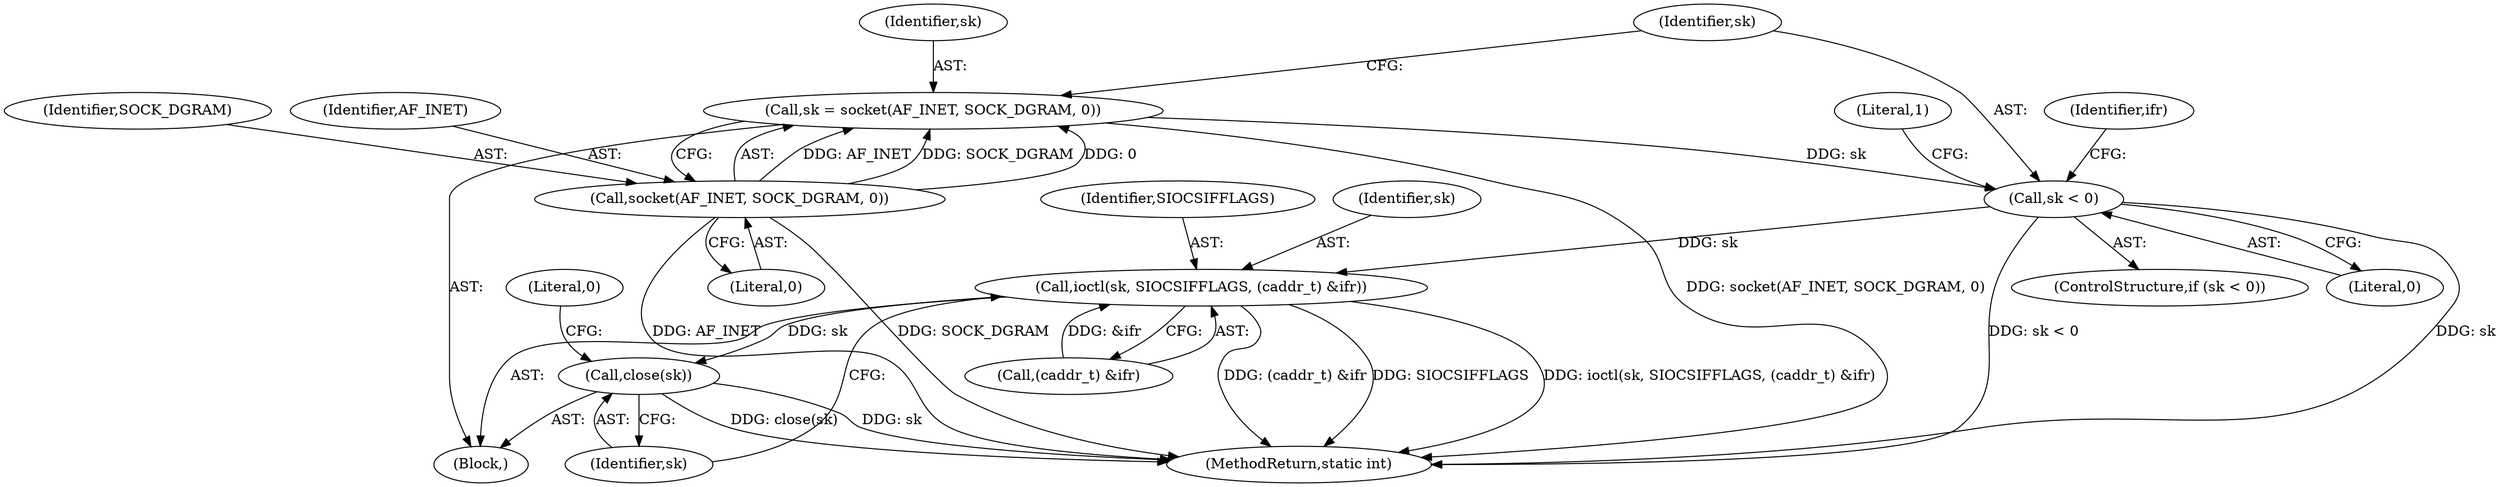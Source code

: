 digraph "0_Android_472271b153c5dc53c28beac55480a8d8434b2d5c_25@API" {
"1000105" [label="(Call,sk = socket(AF_INET, SOCK_DGRAM, 0))"];
"1000107" [label="(Call,socket(AF_INET, SOCK_DGRAM, 0))"];
"1000112" [label="(Call,sk < 0)"];
"1000137" [label="(Call,ioctl(sk, SIOCSIFFLAGS, (caddr_t) &ifr))"];
"1000144" [label="(Call,close(sk))"];
"1000109" [label="(Identifier,SOCK_DGRAM)"];
"1000112" [label="(Call,sk < 0)"];
"1000117" [label="(Literal,1)"];
"1000111" [label="(ControlStructure,if (sk < 0))"];
"1000138" [label="(Identifier,sk)"];
"1000139" [label="(Identifier,SIOCSIFFLAGS)"];
"1000110" [label="(Literal,0)"];
"1000105" [label="(Call,sk = socket(AF_INET, SOCK_DGRAM, 0))"];
"1000144" [label="(Call,close(sk))"];
"1000137" [label="(Call,ioctl(sk, SIOCSIFFLAGS, (caddr_t) &ifr))"];
"1000106" [label="(Identifier,sk)"];
"1000113" [label="(Identifier,sk)"];
"1000140" [label="(Call,(caddr_t) &ifr)"];
"1000102" [label="(Block,)"];
"1000147" [label="(Literal,0)"];
"1000114" [label="(Literal,0)"];
"1000148" [label="(MethodReturn,static int)"];
"1000107" [label="(Call,socket(AF_INET, SOCK_DGRAM, 0))"];
"1000120" [label="(Identifier,ifr)"];
"1000145" [label="(Identifier,sk)"];
"1000108" [label="(Identifier,AF_INET)"];
"1000105" -> "1000102"  [label="AST: "];
"1000105" -> "1000107"  [label="CFG: "];
"1000106" -> "1000105"  [label="AST: "];
"1000107" -> "1000105"  [label="AST: "];
"1000113" -> "1000105"  [label="CFG: "];
"1000105" -> "1000148"  [label="DDG: socket(AF_INET, SOCK_DGRAM, 0)"];
"1000107" -> "1000105"  [label="DDG: AF_INET"];
"1000107" -> "1000105"  [label="DDG: SOCK_DGRAM"];
"1000107" -> "1000105"  [label="DDG: 0"];
"1000105" -> "1000112"  [label="DDG: sk"];
"1000107" -> "1000110"  [label="CFG: "];
"1000108" -> "1000107"  [label="AST: "];
"1000109" -> "1000107"  [label="AST: "];
"1000110" -> "1000107"  [label="AST: "];
"1000107" -> "1000148"  [label="DDG: AF_INET"];
"1000107" -> "1000148"  [label="DDG: SOCK_DGRAM"];
"1000112" -> "1000111"  [label="AST: "];
"1000112" -> "1000114"  [label="CFG: "];
"1000113" -> "1000112"  [label="AST: "];
"1000114" -> "1000112"  [label="AST: "];
"1000117" -> "1000112"  [label="CFG: "];
"1000120" -> "1000112"  [label="CFG: "];
"1000112" -> "1000148"  [label="DDG: sk < 0"];
"1000112" -> "1000148"  [label="DDG: sk"];
"1000112" -> "1000137"  [label="DDG: sk"];
"1000137" -> "1000102"  [label="AST: "];
"1000137" -> "1000140"  [label="CFG: "];
"1000138" -> "1000137"  [label="AST: "];
"1000139" -> "1000137"  [label="AST: "];
"1000140" -> "1000137"  [label="AST: "];
"1000145" -> "1000137"  [label="CFG: "];
"1000137" -> "1000148"  [label="DDG: (caddr_t) &ifr"];
"1000137" -> "1000148"  [label="DDG: SIOCSIFFLAGS"];
"1000137" -> "1000148"  [label="DDG: ioctl(sk, SIOCSIFFLAGS, (caddr_t) &ifr)"];
"1000140" -> "1000137"  [label="DDG: &ifr"];
"1000137" -> "1000144"  [label="DDG: sk"];
"1000144" -> "1000102"  [label="AST: "];
"1000144" -> "1000145"  [label="CFG: "];
"1000145" -> "1000144"  [label="AST: "];
"1000147" -> "1000144"  [label="CFG: "];
"1000144" -> "1000148"  [label="DDG: close(sk)"];
"1000144" -> "1000148"  [label="DDG: sk"];
}
